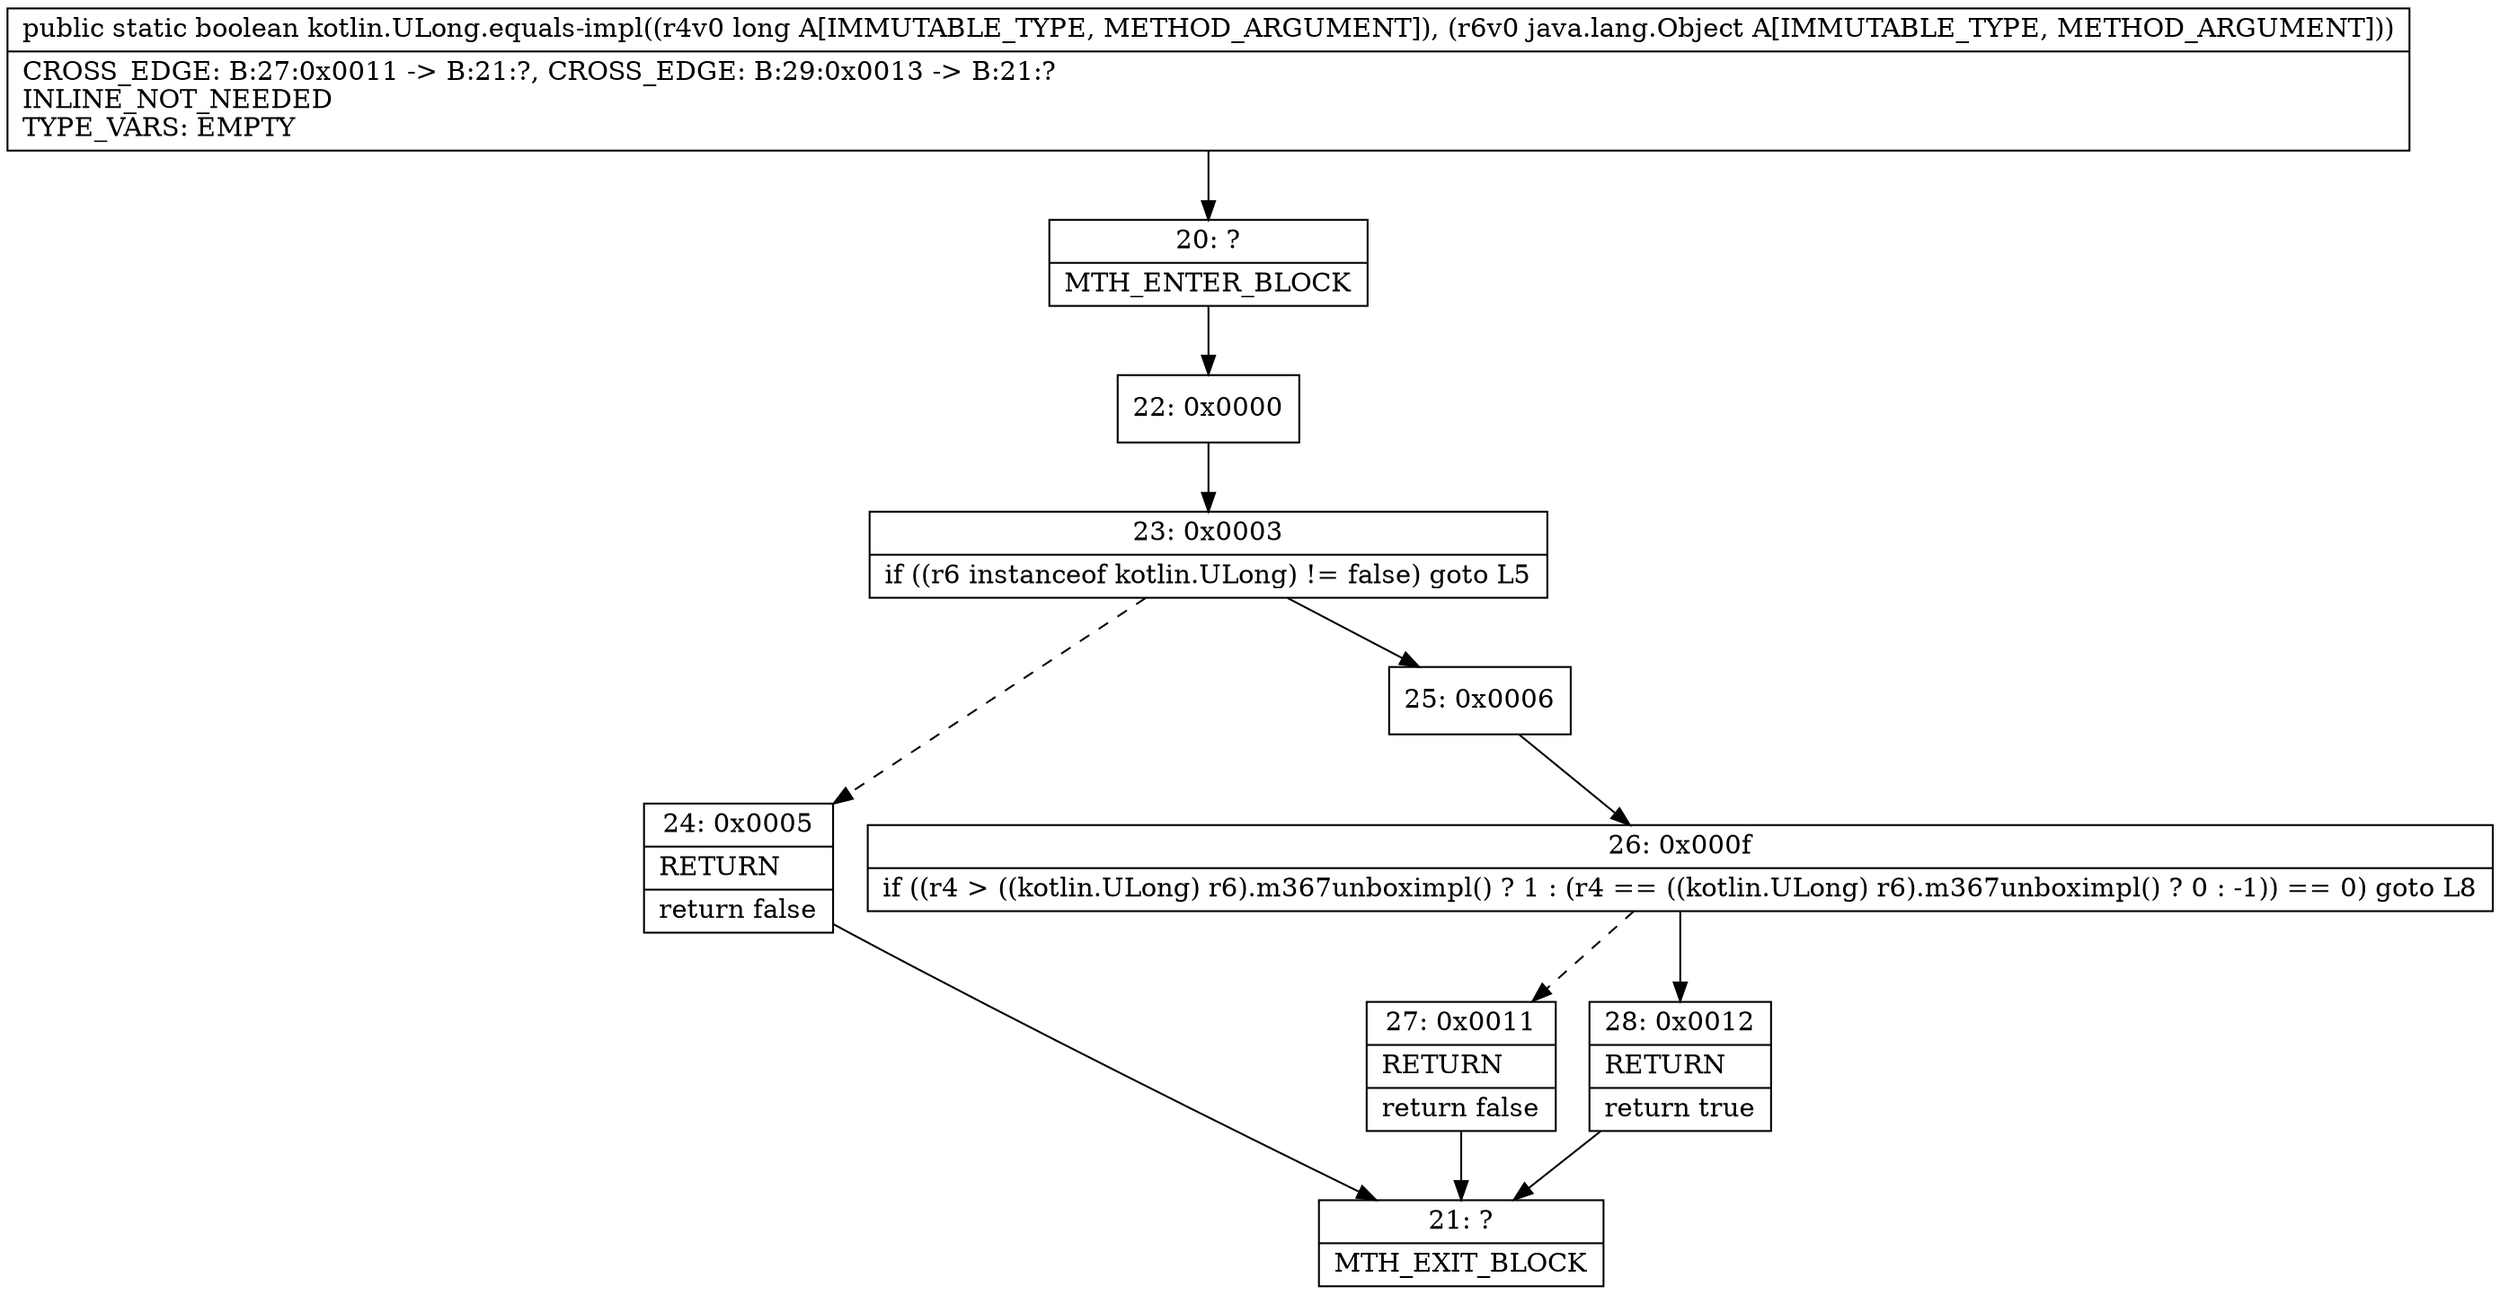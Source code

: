 digraph "CFG forkotlin.ULong.equals\-impl(JLjava\/lang\/Object;)Z" {
Node_20 [shape=record,label="{20\:\ ?|MTH_ENTER_BLOCK\l}"];
Node_22 [shape=record,label="{22\:\ 0x0000}"];
Node_23 [shape=record,label="{23\:\ 0x0003|if ((r6 instanceof kotlin.ULong) != false) goto L5\l}"];
Node_24 [shape=record,label="{24\:\ 0x0005|RETURN\l|return false\l}"];
Node_21 [shape=record,label="{21\:\ ?|MTH_EXIT_BLOCK\l}"];
Node_25 [shape=record,label="{25\:\ 0x0006}"];
Node_26 [shape=record,label="{26\:\ 0x000f|if ((r4 \> ((kotlin.ULong) r6).m367unboximpl() ? 1 : (r4 == ((kotlin.ULong) r6).m367unboximpl() ? 0 : \-1)) == 0) goto L8\l}"];
Node_27 [shape=record,label="{27\:\ 0x0011|RETURN\l|return false\l}"];
Node_28 [shape=record,label="{28\:\ 0x0012|RETURN\l|return true\l}"];
MethodNode[shape=record,label="{public static boolean kotlin.ULong.equals\-impl((r4v0 long A[IMMUTABLE_TYPE, METHOD_ARGUMENT]), (r6v0 java.lang.Object A[IMMUTABLE_TYPE, METHOD_ARGUMENT]))  | CROSS_EDGE: B:27:0x0011 \-\> B:21:?, CROSS_EDGE: B:29:0x0013 \-\> B:21:?\lINLINE_NOT_NEEDED\lTYPE_VARS: EMPTY\l}"];
MethodNode -> Node_20;Node_20 -> Node_22;
Node_22 -> Node_23;
Node_23 -> Node_24[style=dashed];
Node_23 -> Node_25;
Node_24 -> Node_21;
Node_25 -> Node_26;
Node_26 -> Node_27[style=dashed];
Node_26 -> Node_28;
Node_27 -> Node_21;
Node_28 -> Node_21;
}

